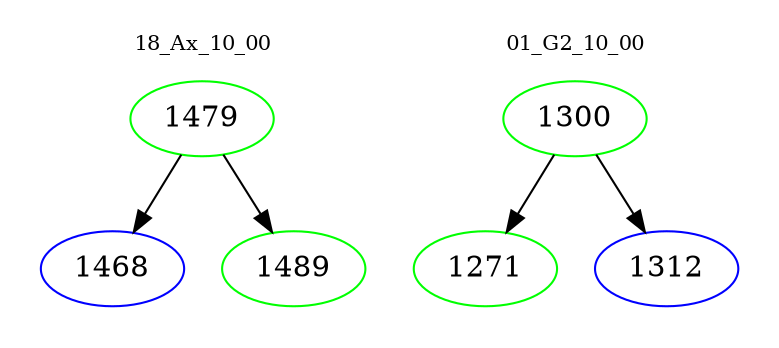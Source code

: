 digraph{
subgraph cluster_0 {
color = white
label = "18_Ax_10_00";
fontsize=10;
T0_1479 [label="1479", color="green"]
T0_1479 -> T0_1468 [color="black"]
T0_1468 [label="1468", color="blue"]
T0_1479 -> T0_1489 [color="black"]
T0_1489 [label="1489", color="green"]
}
subgraph cluster_1 {
color = white
label = "01_G2_10_00";
fontsize=10;
T1_1300 [label="1300", color="green"]
T1_1300 -> T1_1271 [color="black"]
T1_1271 [label="1271", color="green"]
T1_1300 -> T1_1312 [color="black"]
T1_1312 [label="1312", color="blue"]
}
}
